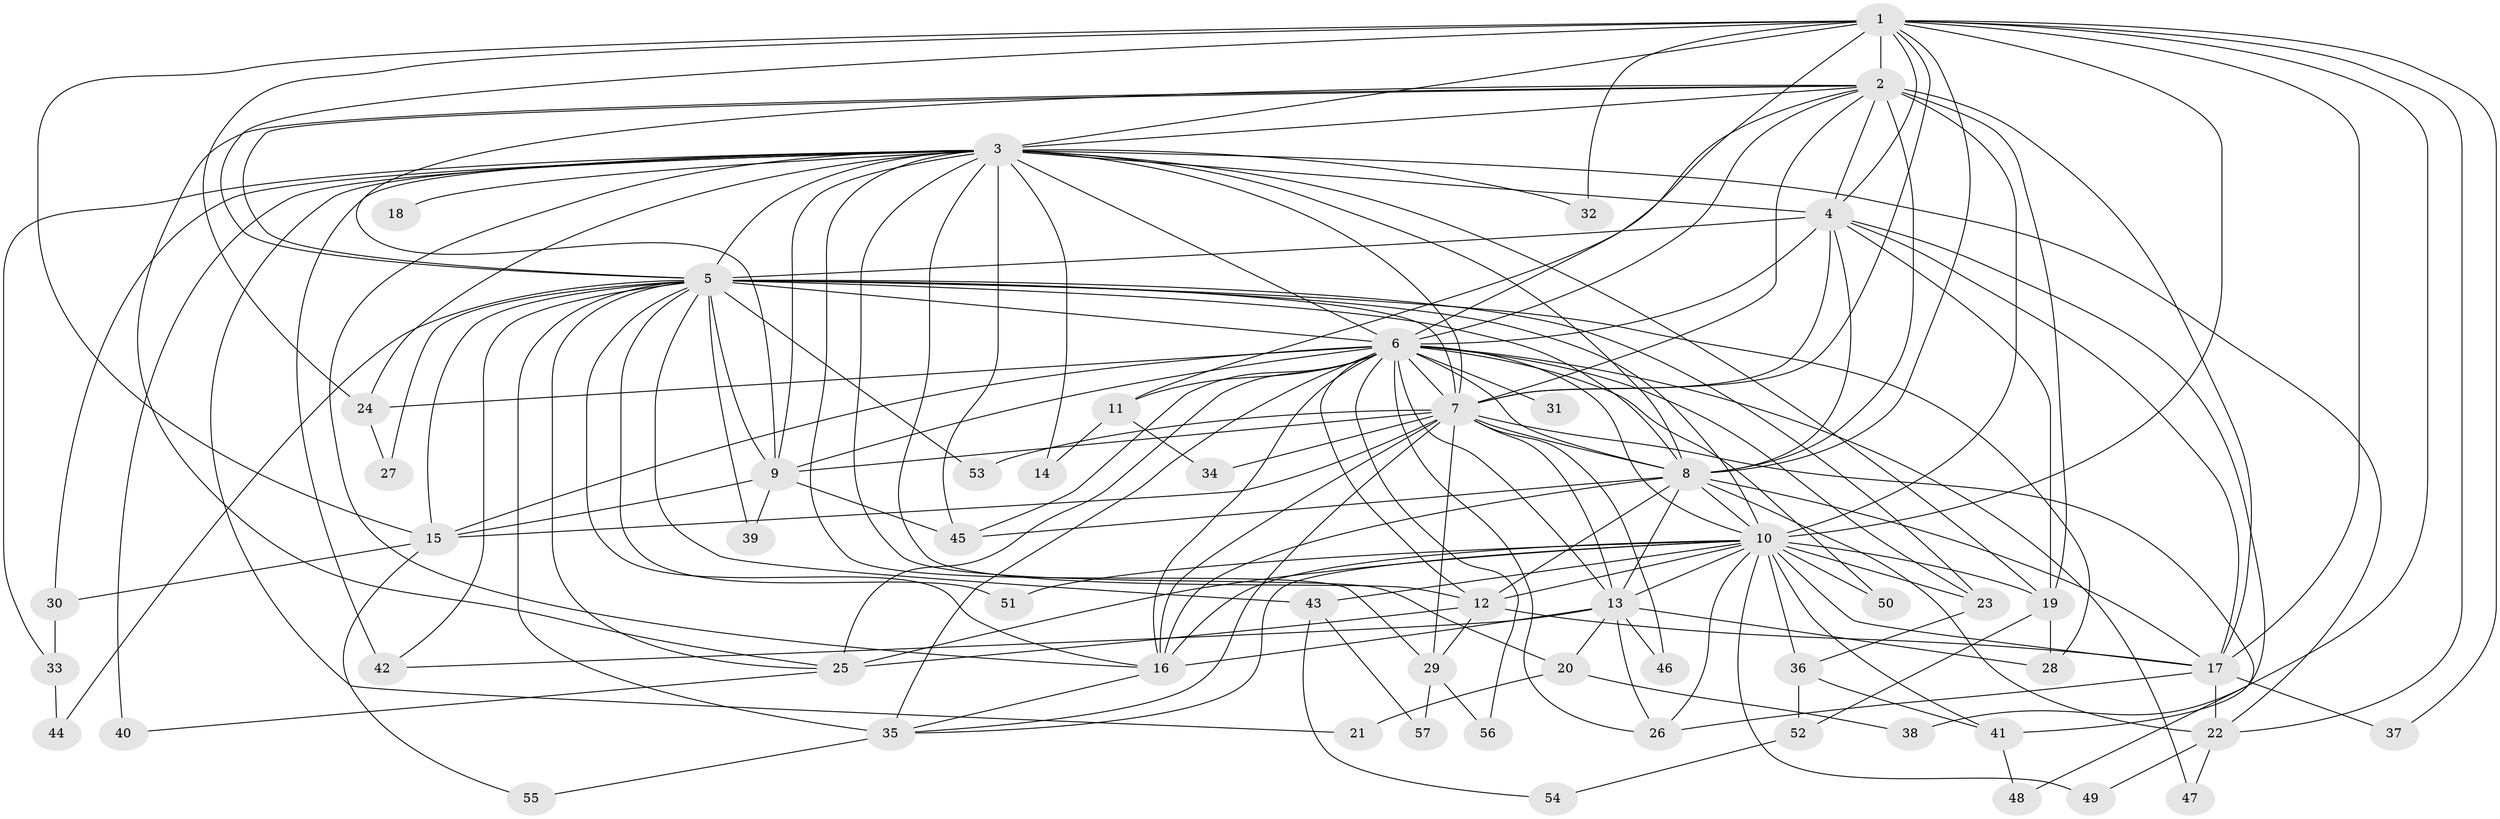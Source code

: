 // original degree distribution, {21: 0.0070921985815602835, 19: 0.0070921985815602835, 28: 0.0070921985815602835, 31: 0.0070921985815602835, 18: 0.0070921985815602835, 29: 0.0070921985815602835, 17: 0.0070921985815602835, 38: 0.0070921985815602835, 22: 0.0070921985815602835, 23: 0.0070921985815602835, 7: 0.014184397163120567, 3: 0.15602836879432624, 5: 0.06382978723404255, 9: 0.0070921985815602835, 2: 0.5673758865248227, 4: 0.09929078014184398, 6: 0.02127659574468085}
// Generated by graph-tools (version 1.1) at 2025/50/03/04/25 22:50:02]
// undirected, 57 vertices, 166 edges
graph export_dot {
  node [color=gray90,style=filled];
  1;
  2;
  3;
  4;
  5;
  6;
  7;
  8;
  9;
  10;
  11;
  12;
  13;
  14;
  15;
  16;
  17;
  18;
  19;
  20;
  21;
  22;
  23;
  24;
  25;
  26;
  27;
  28;
  29;
  30;
  31;
  32;
  33;
  34;
  35;
  36;
  37;
  38;
  39;
  40;
  41;
  42;
  43;
  44;
  45;
  46;
  47;
  48;
  49;
  50;
  51;
  52;
  53;
  54;
  55;
  56;
  57;
  1 -- 2 [weight=3.0];
  1 -- 3 [weight=2.0];
  1 -- 4 [weight=1.0];
  1 -- 5 [weight=2.0];
  1 -- 6 [weight=2.0];
  1 -- 7 [weight=1.0];
  1 -- 8 [weight=1.0];
  1 -- 10 [weight=2.0];
  1 -- 15 [weight=1.0];
  1 -- 17 [weight=1.0];
  1 -- 22 [weight=1.0];
  1 -- 24 [weight=1.0];
  1 -- 32 [weight=1.0];
  1 -- 37 [weight=1.0];
  1 -- 38 [weight=1.0];
  2 -- 3 [weight=4.0];
  2 -- 4 [weight=2.0];
  2 -- 5 [weight=2.0];
  2 -- 6 [weight=7.0];
  2 -- 7 [weight=3.0];
  2 -- 8 [weight=3.0];
  2 -- 9 [weight=1.0];
  2 -- 10 [weight=15.0];
  2 -- 11 [weight=1.0];
  2 -- 17 [weight=1.0];
  2 -- 19 [weight=2.0];
  2 -- 25 [weight=1.0];
  3 -- 4 [weight=2.0];
  3 -- 5 [weight=2.0];
  3 -- 6 [weight=3.0];
  3 -- 7 [weight=2.0];
  3 -- 8 [weight=2.0];
  3 -- 9 [weight=1.0];
  3 -- 12 [weight=2.0];
  3 -- 14 [weight=1.0];
  3 -- 16 [weight=1.0];
  3 -- 18 [weight=3.0];
  3 -- 19 [weight=2.0];
  3 -- 20 [weight=1.0];
  3 -- 21 [weight=1.0];
  3 -- 22 [weight=1.0];
  3 -- 24 [weight=3.0];
  3 -- 29 [weight=1.0];
  3 -- 30 [weight=1.0];
  3 -- 32 [weight=1.0];
  3 -- 33 [weight=1.0];
  3 -- 40 [weight=1.0];
  3 -- 42 [weight=2.0];
  3 -- 45 [weight=1.0];
  4 -- 5 [weight=2.0];
  4 -- 6 [weight=1.0];
  4 -- 7 [weight=1.0];
  4 -- 8 [weight=1.0];
  4 -- 17 [weight=1.0];
  4 -- 19 [weight=6.0];
  4 -- 41 [weight=1.0];
  5 -- 6 [weight=4.0];
  5 -- 7 [weight=1.0];
  5 -- 8 [weight=1.0];
  5 -- 9 [weight=1.0];
  5 -- 10 [weight=2.0];
  5 -- 15 [weight=1.0];
  5 -- 16 [weight=1.0];
  5 -- 23 [weight=1.0];
  5 -- 25 [weight=1.0];
  5 -- 27 [weight=1.0];
  5 -- 28 [weight=1.0];
  5 -- 35 [weight=1.0];
  5 -- 39 [weight=1.0];
  5 -- 42 [weight=1.0];
  5 -- 43 [weight=1.0];
  5 -- 44 [weight=1.0];
  5 -- 51 [weight=1.0];
  5 -- 53 [weight=1.0];
  6 -- 7 [weight=3.0];
  6 -- 8 [weight=2.0];
  6 -- 9 [weight=1.0];
  6 -- 10 [weight=2.0];
  6 -- 11 [weight=1.0];
  6 -- 12 [weight=1.0];
  6 -- 13 [weight=1.0];
  6 -- 15 [weight=2.0];
  6 -- 16 [weight=1.0];
  6 -- 23 [weight=1.0];
  6 -- 24 [weight=1.0];
  6 -- 25 [weight=2.0];
  6 -- 26 [weight=1.0];
  6 -- 31 [weight=1.0];
  6 -- 35 [weight=2.0];
  6 -- 45 [weight=1.0];
  6 -- 47 [weight=1.0];
  6 -- 50 [weight=1.0];
  6 -- 56 [weight=1.0];
  7 -- 8 [weight=1.0];
  7 -- 9 [weight=1.0];
  7 -- 13 [weight=1.0];
  7 -- 15 [weight=1.0];
  7 -- 16 [weight=1.0];
  7 -- 29 [weight=1.0];
  7 -- 34 [weight=1.0];
  7 -- 35 [weight=1.0];
  7 -- 46 [weight=1.0];
  7 -- 48 [weight=1.0];
  7 -- 53 [weight=1.0];
  8 -- 10 [weight=1.0];
  8 -- 12 [weight=1.0];
  8 -- 13 [weight=1.0];
  8 -- 16 [weight=6.0];
  8 -- 17 [weight=1.0];
  8 -- 22 [weight=1.0];
  8 -- 45 [weight=1.0];
  9 -- 15 [weight=1.0];
  9 -- 39 [weight=1.0];
  9 -- 45 [weight=1.0];
  10 -- 12 [weight=2.0];
  10 -- 13 [weight=2.0];
  10 -- 16 [weight=1.0];
  10 -- 17 [weight=2.0];
  10 -- 19 [weight=1.0];
  10 -- 23 [weight=1.0];
  10 -- 25 [weight=1.0];
  10 -- 26 [weight=1.0];
  10 -- 35 [weight=1.0];
  10 -- 36 [weight=1.0];
  10 -- 41 [weight=1.0];
  10 -- 43 [weight=1.0];
  10 -- 49 [weight=1.0];
  10 -- 50 [weight=1.0];
  10 -- 51 [weight=1.0];
  11 -- 14 [weight=1.0];
  11 -- 34 [weight=1.0];
  12 -- 17 [weight=1.0];
  12 -- 25 [weight=1.0];
  12 -- 29 [weight=1.0];
  13 -- 16 [weight=1.0];
  13 -- 20 [weight=1.0];
  13 -- 26 [weight=1.0];
  13 -- 28 [weight=1.0];
  13 -- 42 [weight=1.0];
  13 -- 46 [weight=1.0];
  15 -- 30 [weight=1.0];
  15 -- 55 [weight=1.0];
  16 -- 35 [weight=1.0];
  17 -- 22 [weight=1.0];
  17 -- 26 [weight=1.0];
  17 -- 37 [weight=1.0];
  19 -- 28 [weight=1.0];
  19 -- 52 [weight=1.0];
  20 -- 21 [weight=1.0];
  20 -- 38 [weight=1.0];
  22 -- 47 [weight=1.0];
  22 -- 49 [weight=1.0];
  23 -- 36 [weight=1.0];
  24 -- 27 [weight=1.0];
  25 -- 40 [weight=1.0];
  29 -- 56 [weight=1.0];
  29 -- 57 [weight=1.0];
  30 -- 33 [weight=1.0];
  33 -- 44 [weight=1.0];
  35 -- 55 [weight=1.0];
  36 -- 41 [weight=1.0];
  36 -- 52 [weight=1.0];
  41 -- 48 [weight=1.0];
  43 -- 54 [weight=1.0];
  43 -- 57 [weight=1.0];
  52 -- 54 [weight=1.0];
}
